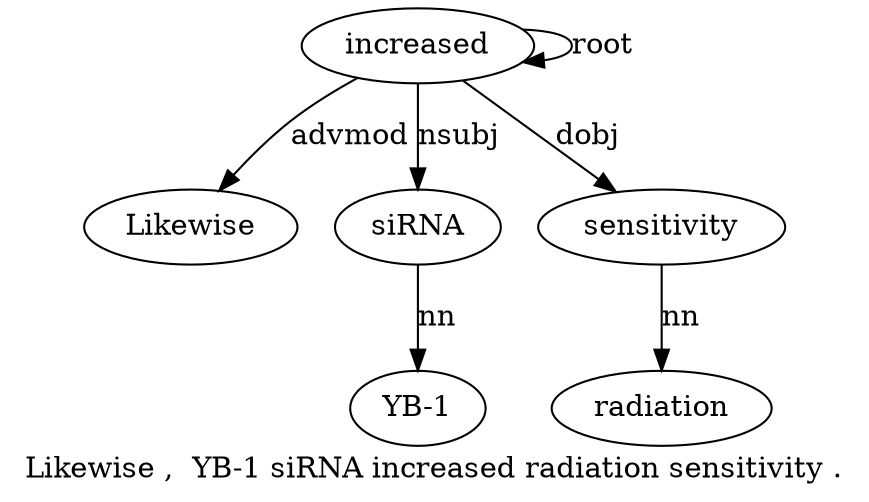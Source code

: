 digraph "Likewise ,  YB-1 siRNA increased radiation sensitivity ." {
label="Likewise ,  YB-1 siRNA increased radiation sensitivity .";
increased5 [style=filled, fillcolor=white, label=increased];
Likewise1 [style=filled, fillcolor=white, label=Likewise];
increased5 -> Likewise1  [label=advmod];
siRNA4 [style=filled, fillcolor=white, label=siRNA];
"YB-13" [style=filled, fillcolor=white, label="YB-1"];
siRNA4 -> "YB-13"  [label=nn];
increased5 -> siRNA4  [label=nsubj];
increased5 -> increased5  [label=root];
sensitivity7 [style=filled, fillcolor=white, label=sensitivity];
radiation6 [style=filled, fillcolor=white, label=radiation];
sensitivity7 -> radiation6  [label=nn];
increased5 -> sensitivity7  [label=dobj];
}
